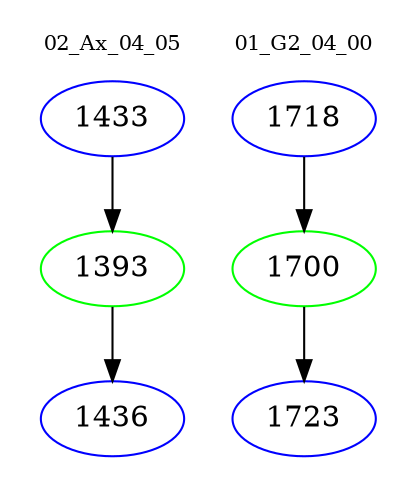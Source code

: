 digraph{
subgraph cluster_0 {
color = white
label = "02_Ax_04_05";
fontsize=10;
T0_1433 [label="1433", color="blue"]
T0_1433 -> T0_1393 [color="black"]
T0_1393 [label="1393", color="green"]
T0_1393 -> T0_1436 [color="black"]
T0_1436 [label="1436", color="blue"]
}
subgraph cluster_1 {
color = white
label = "01_G2_04_00";
fontsize=10;
T1_1718 [label="1718", color="blue"]
T1_1718 -> T1_1700 [color="black"]
T1_1700 [label="1700", color="green"]
T1_1700 -> T1_1723 [color="black"]
T1_1723 [label="1723", color="blue"]
}
}
